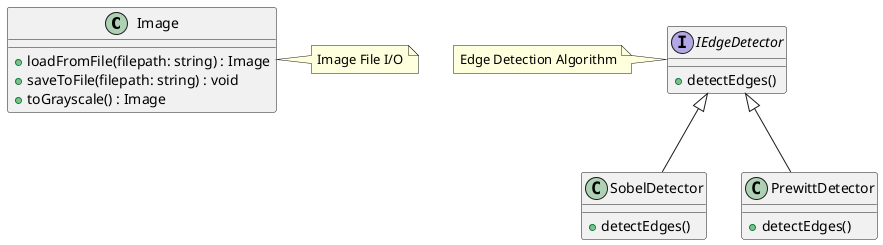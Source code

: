 @startuml

class Image {
  +loadFromFile(filepath: string) : Image
  +saveToFile(filepath: string) : void
  +toGrayscale() : Image
}

interface IEdgeDetector {
  +detectEdges()
}

class SobelDetector {
  +detectEdges()
}

class PrewittDetector {
  +detectEdges()
}

IEdgeDetector <|-- SobelDetector
IEdgeDetector <|-- PrewittDetector

note right of Image : Image File I/O
note left of IEdgeDetector : Edge Detection Algorithm

@enduml
